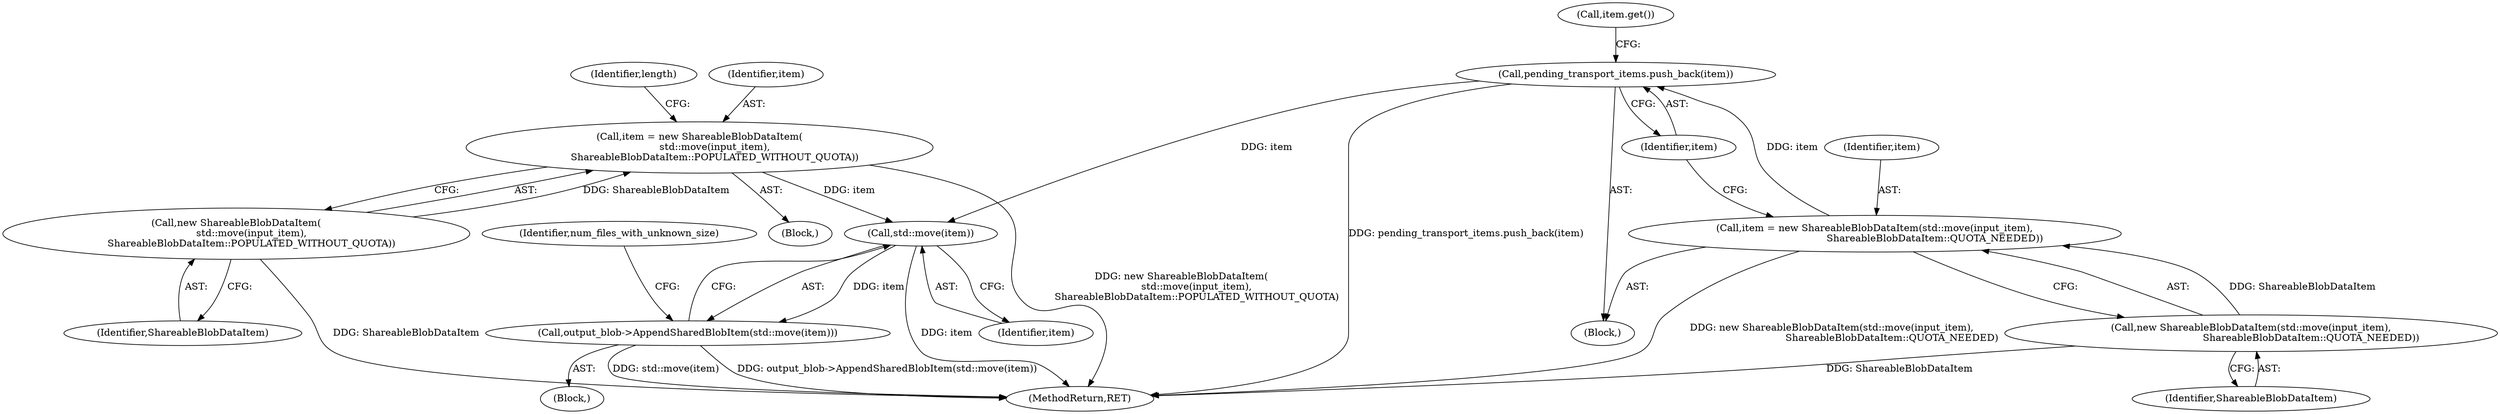 digraph "0_Chrome_11bd4bc92f3fe704631e3e6ad1dd1a4351641f7c@API" {
"1000403" [label="(Call,std::move(item))"];
"1000389" [label="(Call,item = new ShareableBlobDataItem(\n          std::move(input_item),\n          ShareableBlobDataItem::POPULATED_WITHOUT_QUOTA))"];
"1000391" [label="(Call,new ShareableBlobDataItem(\n          std::move(input_item),\n          ShareableBlobDataItem::POPULATED_WITHOUT_QUOTA))"];
"1000380" [label="(Call,pending_transport_items.push_back(item))"];
"1000376" [label="(Call,item = new ShareableBlobDataItem(std::move(input_item),\n                                       ShareableBlobDataItem::QUOTA_NEEDED))"];
"1000378" [label="(Call,new ShareableBlobDataItem(std::move(input_item),\n                                       ShareableBlobDataItem::QUOTA_NEEDED))"];
"1000402" [label="(Call,output_blob->AppendSharedBlobItem(std::move(item)))"];
"1000408" [label="(Identifier,num_files_with_unknown_size)"];
"1000378" [label="(Call,new ShareableBlobDataItem(std::move(input_item),\n                                       ShareableBlobDataItem::QUOTA_NEEDED))"];
"1000464" [label="(MethodReturn,RET)"];
"1000383" [label="(Call,item.get())"];
"1000379" [label="(Identifier,ShareableBlobDataItem)"];
"1000395" [label="(Identifier,length)"];
"1000404" [label="(Identifier,item)"];
"1000388" [label="(Block,)"];
"1000390" [label="(Identifier,item)"];
"1000377" [label="(Identifier,item)"];
"1000376" [label="(Call,item = new ShareableBlobDataItem(std::move(input_item),\n                                       ShareableBlobDataItem::QUOTA_NEEDED))"];
"1000391" [label="(Call,new ShareableBlobDataItem(\n          std::move(input_item),\n          ShareableBlobDataItem::POPULATED_WITHOUT_QUOTA))"];
"1000389" [label="(Call,item = new ShareableBlobDataItem(\n          std::move(input_item),\n          ShareableBlobDataItem::POPULATED_WITHOUT_QUOTA))"];
"1000380" [label="(Call,pending_transport_items.push_back(item))"];
"1000149" [label="(Block,)"];
"1000381" [label="(Identifier,item)"];
"1000362" [label="(Block,)"];
"1000392" [label="(Identifier,ShareableBlobDataItem)"];
"1000403" [label="(Call,std::move(item))"];
"1000402" [label="(Call,output_blob->AppendSharedBlobItem(std::move(item)))"];
"1000403" -> "1000402"  [label="AST: "];
"1000403" -> "1000404"  [label="CFG: "];
"1000404" -> "1000403"  [label="AST: "];
"1000402" -> "1000403"  [label="CFG: "];
"1000403" -> "1000464"  [label="DDG: item"];
"1000403" -> "1000402"  [label="DDG: item"];
"1000389" -> "1000403"  [label="DDG: item"];
"1000380" -> "1000403"  [label="DDG: item"];
"1000389" -> "1000388"  [label="AST: "];
"1000389" -> "1000391"  [label="CFG: "];
"1000390" -> "1000389"  [label="AST: "];
"1000391" -> "1000389"  [label="AST: "];
"1000395" -> "1000389"  [label="CFG: "];
"1000389" -> "1000464"  [label="DDG: new ShareableBlobDataItem(\n          std::move(input_item),\n          ShareableBlobDataItem::POPULATED_WITHOUT_QUOTA)"];
"1000391" -> "1000389"  [label="DDG: ShareableBlobDataItem"];
"1000391" -> "1000392"  [label="CFG: "];
"1000392" -> "1000391"  [label="AST: "];
"1000391" -> "1000464"  [label="DDG: ShareableBlobDataItem"];
"1000380" -> "1000362"  [label="AST: "];
"1000380" -> "1000381"  [label="CFG: "];
"1000381" -> "1000380"  [label="AST: "];
"1000383" -> "1000380"  [label="CFG: "];
"1000380" -> "1000464"  [label="DDG: pending_transport_items.push_back(item)"];
"1000376" -> "1000380"  [label="DDG: item"];
"1000376" -> "1000362"  [label="AST: "];
"1000376" -> "1000378"  [label="CFG: "];
"1000377" -> "1000376"  [label="AST: "];
"1000378" -> "1000376"  [label="AST: "];
"1000381" -> "1000376"  [label="CFG: "];
"1000376" -> "1000464"  [label="DDG: new ShareableBlobDataItem(std::move(input_item),\n                                       ShareableBlobDataItem::QUOTA_NEEDED)"];
"1000378" -> "1000376"  [label="DDG: ShareableBlobDataItem"];
"1000378" -> "1000379"  [label="CFG: "];
"1000379" -> "1000378"  [label="AST: "];
"1000378" -> "1000464"  [label="DDG: ShareableBlobDataItem"];
"1000402" -> "1000149"  [label="AST: "];
"1000408" -> "1000402"  [label="CFG: "];
"1000402" -> "1000464"  [label="DDG: output_blob->AppendSharedBlobItem(std::move(item))"];
"1000402" -> "1000464"  [label="DDG: std::move(item)"];
}
